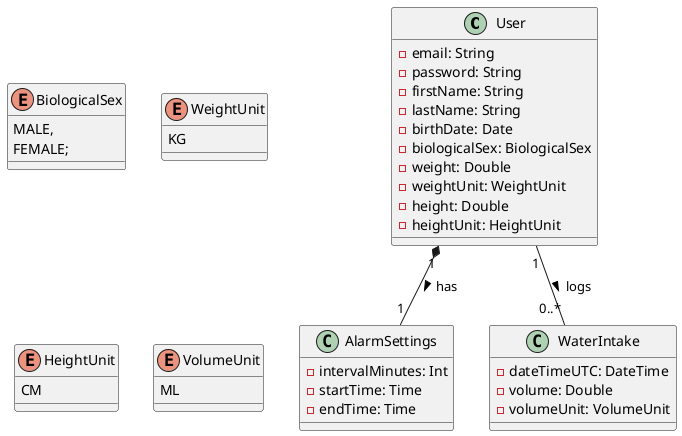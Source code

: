@startuml DrinkWaterApplication

class User {
  - email: String
  - password: String
  - firstName: String
  - lastName: String
  - birthDate: Date
  - biologicalSex: BiologicalSex
  - weight: Double
  - weightUnit: WeightUnit
  - height: Double
  - heightUnit: HeightUnit
}

class AlarmSettings {
  - intervalMinutes: Int
  - startTime: Time
  - endTime: Time
}

class WaterIntake {
  - dateTimeUTC: DateTime
  - volume: Double
  - volumeUnit: VolumeUnit
}

enum BiologicalSex {
  MALE,
  FEMALE;
}

enum WeightUnit {
  KG
}

enum HeightUnit {
  CM
}

enum VolumeUnit {
  ML
}

User "1" *-- "1" AlarmSettings : "has >"
User "1" -- "0..*" WaterIntake : "logs >"

@enduml
